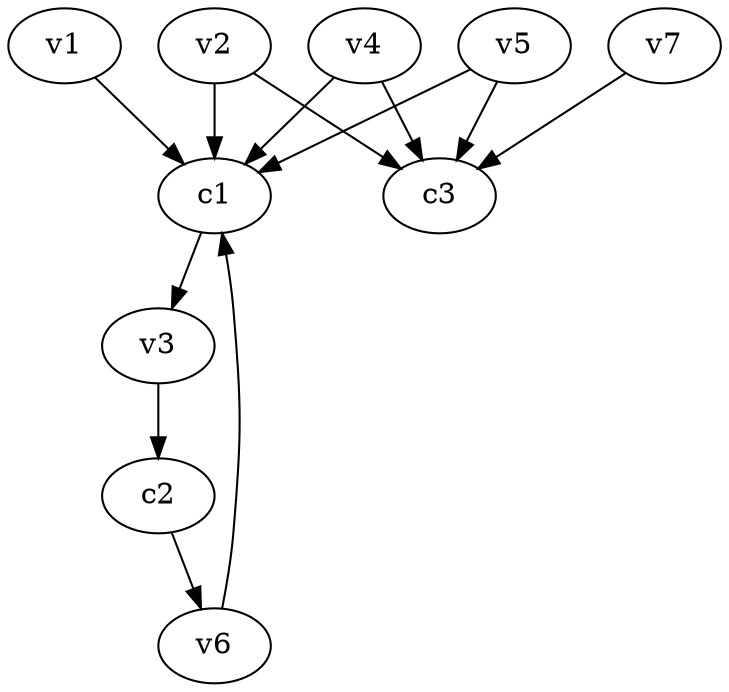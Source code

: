 strict digraph  {
c1;
c2;
c3;
v1;
v2;
v3;
v4;
v5;
v6;
v7;
c1 -> v3  [weight=1];
c2 -> v6  [weight=1];
v1 -> c1  [weight=1];
v2 -> c3  [weight=1];
v2 -> c1  [weight=1];
v3 -> c2  [weight=1];
v4 -> c1  [weight=1];
v4 -> c3  [weight=1];
v5 -> c1  [weight=1];
v5 -> c3  [weight=1];
v6 -> c1  [weight=1];
v7 -> c3  [weight=1];
}
